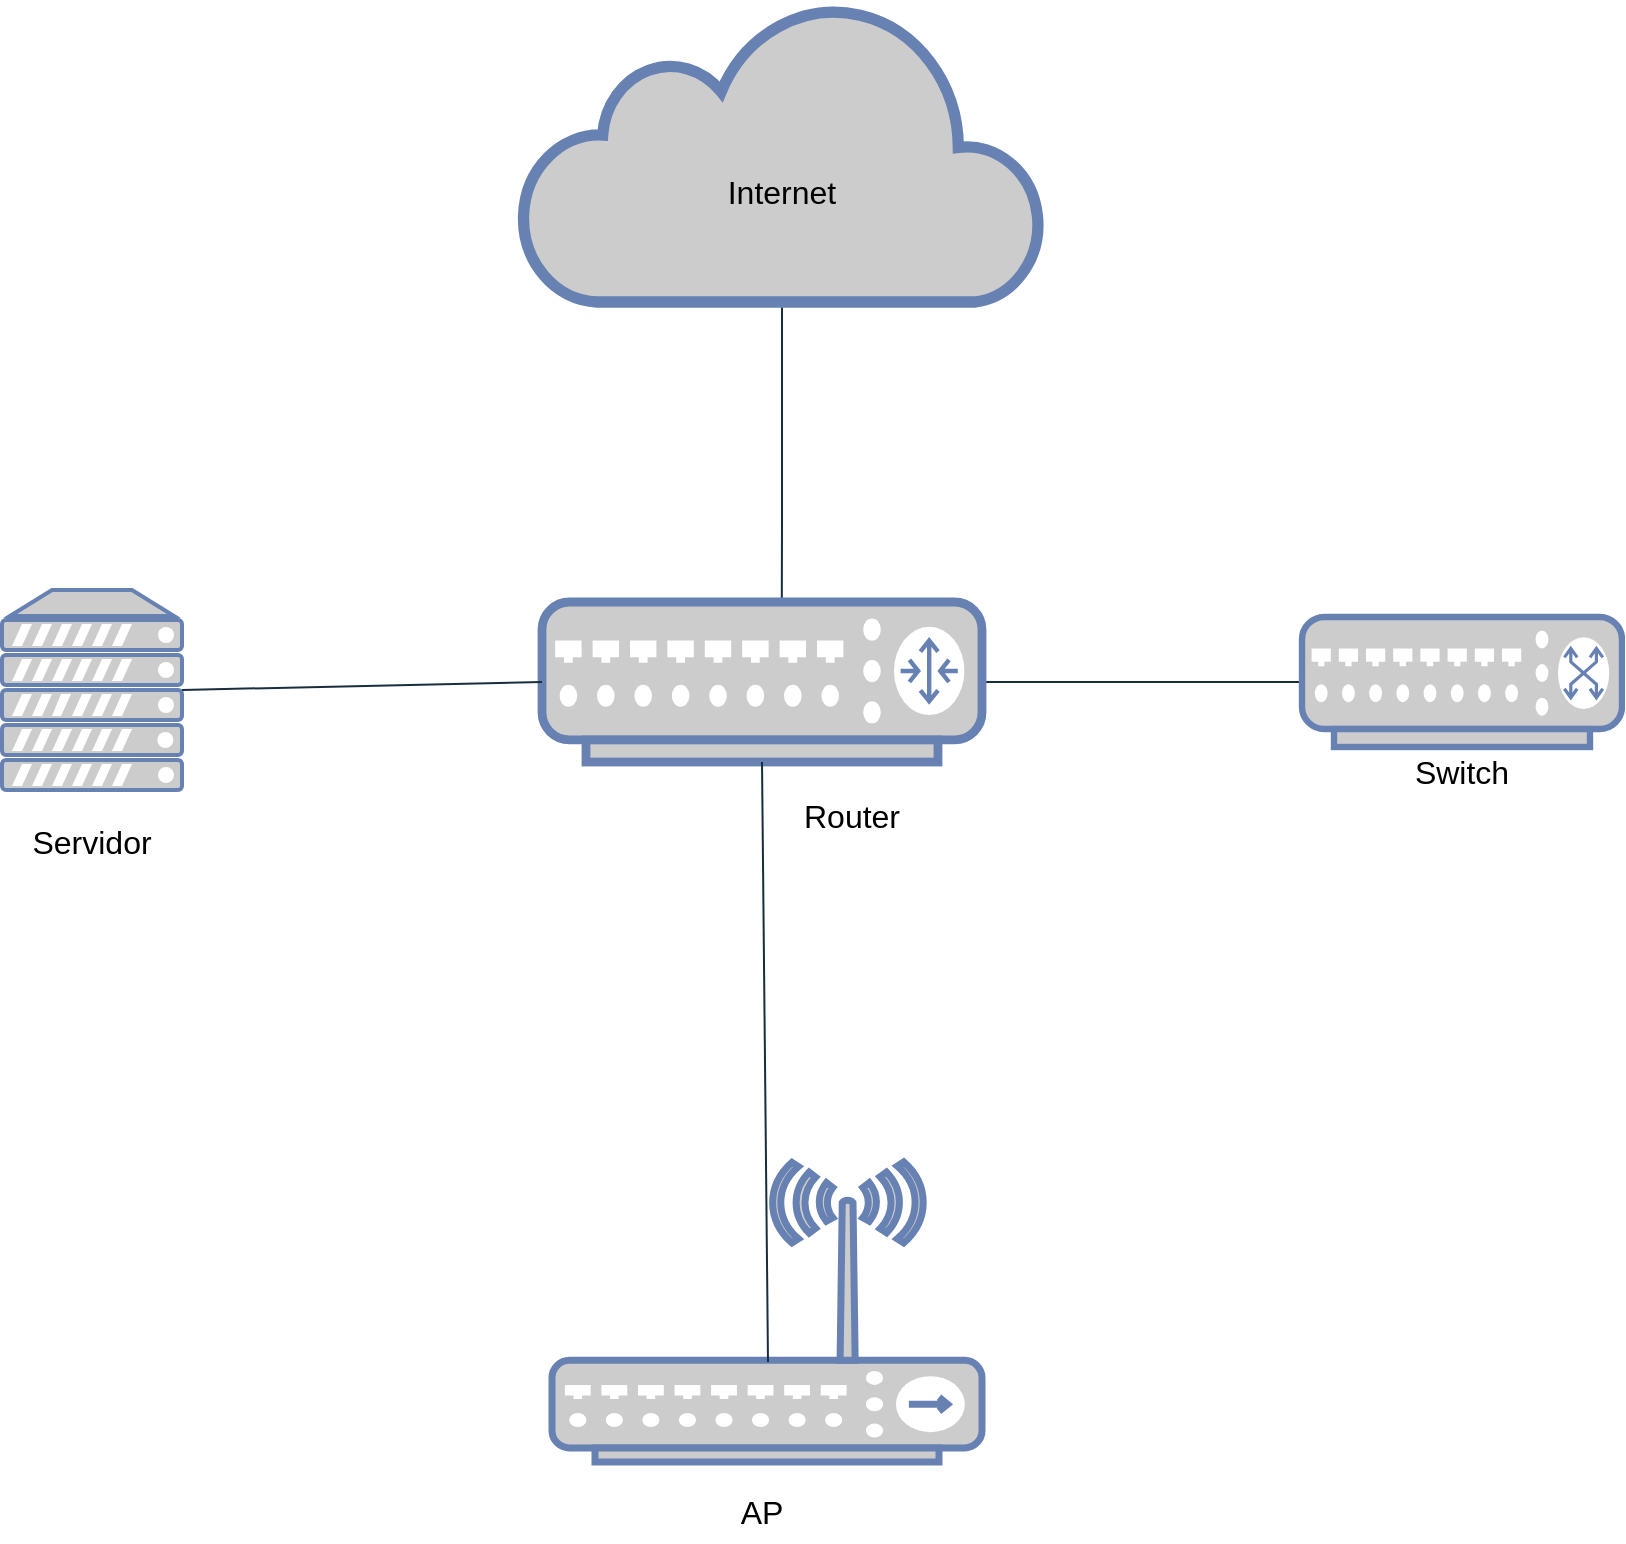 <mxfile version="24.7.7">
  <diagram id="1JJ-UvxjRfw-XplDersZ" name="Page-1">
    <mxGraphModel dx="1365" dy="791" grid="1" gridSize="10" guides="1" tooltips="1" connect="1" arrows="1" fold="1" page="1" pageScale="1" pageWidth="1169" pageHeight="827" math="0" shadow="0">
      <root>
        <mxCell id="0" />
        <mxCell id="1" parent="0" />
        <mxCell id="GdHHIwHBryNfU4gJc2sP-62" style="edgeStyle=none;rounded=0;orthogonalLoop=1;jettySize=auto;html=1;sourcePerimeterSpacing=10;endArrow=none;endFill=0;targetPerimeterSpacing=10;labelBackgroundColor=none;fontColor=default;strokeColor=#182E3E;exitX=0.5;exitY=1;exitDx=0;exitDy=0;exitPerimeter=0;entryX=0.545;entryY=0;entryDx=0;entryDy=0;entryPerimeter=0;" parent="1" source="i--9-TYG0iBbZ-GK-cEJ-16" edge="1" target="i--9-TYG0iBbZ-GK-cEJ-14">
          <mxGeometry relative="1" as="geometry">
            <mxPoint x="550" y="285" as="targetPoint" />
            <mxPoint x="549.995" y="230" as="sourcePoint" />
            <Array as="points">
              <mxPoint x="550" y="280" />
            </Array>
          </mxGeometry>
        </mxCell>
        <mxCell id="GdHHIwHBryNfU4gJc2sP-48" style="edgeStyle=none;rounded=0;orthogonalLoop=1;jettySize=auto;html=1;endArrow=none;endFill=0;sourcePerimeterSpacing=10;targetPerimeterSpacing=10;labelBackgroundColor=none;fontColor=default;strokeColor=#182E3E;exitX=0;exitY=0.5;exitDx=0;exitDy=0;exitPerimeter=0;entryX=1;entryY=0.5;entryDx=0;entryDy=0;entryPerimeter=0;" parent="1" source="i--9-TYG0iBbZ-GK-cEJ-17" target="i--9-TYG0iBbZ-GK-cEJ-14" edge="1">
          <mxGeometry relative="1" as="geometry">
            <mxPoint x="779.995" y="469.999" as="sourcePoint" />
            <mxPoint x="670" y="353" as="targetPoint" />
            <Array as="points">
              <mxPoint x="740" y="360" />
            </Array>
          </mxGeometry>
        </mxCell>
        <mxCell id="i--9-TYG0iBbZ-GK-cEJ-14" value="" style="fontColor=#0066CC;verticalAlign=top;verticalLabelPosition=bottom;labelPosition=center;align=center;html=1;outlineConnect=0;fillColor=#CCCCCC;strokeColor=#6881B3;gradientColor=none;gradientDirection=north;strokeWidth=2;shape=mxgraph.networks.router;" vertex="1" parent="1">
          <mxGeometry x="430" y="320" width="220" height="80" as="geometry" />
        </mxCell>
        <mxCell id="i--9-TYG0iBbZ-GK-cEJ-16" value="" style="html=1;outlineConnect=0;fillColor=#CCCCCC;strokeColor=#6881B3;gradientColor=none;gradientDirection=north;strokeWidth=2;shape=mxgraph.networks.cloud;fontColor=#ffffff;" vertex="1" parent="1">
          <mxGeometry x="420" y="20" width="260" height="150" as="geometry" />
        </mxCell>
        <mxCell id="i--9-TYG0iBbZ-GK-cEJ-17" value="" style="fontColor=#0066CC;verticalAlign=top;verticalLabelPosition=bottom;labelPosition=center;align=center;html=1;outlineConnect=0;fillColor=#CCCCCC;strokeColor=#6881B3;gradientColor=none;gradientDirection=north;strokeWidth=2;shape=mxgraph.networks.switch;" vertex="1" parent="1">
          <mxGeometry x="810" y="327.5" width="160" height="65" as="geometry" />
        </mxCell>
        <mxCell id="i--9-TYG0iBbZ-GK-cEJ-22" value="" style="fontColor=#0066CC;verticalAlign=top;verticalLabelPosition=bottom;labelPosition=center;align=center;html=1;outlineConnect=0;fillColor=#CCCCCC;strokeColor=#6881B3;gradientColor=none;gradientDirection=north;strokeWidth=2;shape=mxgraph.networks.server;" vertex="1" parent="1">
          <mxGeometry x="160" y="314" width="90" height="100" as="geometry" />
        </mxCell>
        <mxCell id="i--9-TYG0iBbZ-GK-cEJ-23" value="" style="fontColor=#0066CC;verticalAlign=top;verticalLabelPosition=bottom;labelPosition=center;align=center;html=1;outlineConnect=0;fillColor=#CCCCCC;strokeColor=#6881B3;gradientColor=none;gradientDirection=north;strokeWidth=2;shape=mxgraph.networks.wireless_hub;" vertex="1" parent="1">
          <mxGeometry x="435" y="600" width="215" height="150" as="geometry" />
        </mxCell>
        <mxCell id="i--9-TYG0iBbZ-GK-cEJ-25" style="edgeStyle=none;rounded=0;orthogonalLoop=1;jettySize=auto;html=1;endArrow=none;endFill=0;sourcePerimeterSpacing=10;targetPerimeterSpacing=10;labelBackgroundColor=none;fontColor=default;strokeColor=#182E3E;exitX=0.5;exitY=1;exitDx=0;exitDy=0;exitPerimeter=0;" edge="1" parent="1" source="i--9-TYG0iBbZ-GK-cEJ-14">
          <mxGeometry relative="1" as="geometry">
            <mxPoint x="910" y="650" as="sourcePoint" />
            <mxPoint x="543" y="700" as="targetPoint" />
            <Array as="points" />
          </mxGeometry>
        </mxCell>
        <mxCell id="i--9-TYG0iBbZ-GK-cEJ-26" style="edgeStyle=none;rounded=0;orthogonalLoop=1;jettySize=auto;html=1;endArrow=none;endFill=0;sourcePerimeterSpacing=10;targetPerimeterSpacing=10;labelBackgroundColor=none;fontColor=default;strokeColor=#182E3E;exitX=1;exitY=0.5;exitDx=0;exitDy=0;exitPerimeter=0;entryX=0;entryY=0.5;entryDx=0;entryDy=0;entryPerimeter=0;" edge="1" parent="1" source="i--9-TYG0iBbZ-GK-cEJ-22" target="i--9-TYG0iBbZ-GK-cEJ-14">
          <mxGeometry relative="1" as="geometry">
            <mxPoint x="820" y="363" as="sourcePoint" />
            <mxPoint x="440" y="370" as="targetPoint" />
            <Array as="points" />
          </mxGeometry>
        </mxCell>
        <mxCell id="i--9-TYG0iBbZ-GK-cEJ-27" value="Router" style="text;strokeColor=none;fillColor=none;html=1;align=center;verticalAlign=middle;whiteSpace=wrap;rounded=0;fontSize=16;" vertex="1" parent="1">
          <mxGeometry x="560" y="414" width="50" height="26" as="geometry" />
        </mxCell>
        <mxCell id="i--9-TYG0iBbZ-GK-cEJ-28" value="Switch" style="text;strokeColor=none;fillColor=none;html=1;align=center;verticalAlign=middle;whiteSpace=wrap;rounded=0;fontSize=16;" vertex="1" parent="1">
          <mxGeometry x="850" y="385" width="80" height="40" as="geometry" />
        </mxCell>
        <mxCell id="i--9-TYG0iBbZ-GK-cEJ-29" value="AP" style="text;strokeColor=none;fillColor=none;html=1;align=center;verticalAlign=middle;whiteSpace=wrap;rounded=0;fontSize=16;" vertex="1" parent="1">
          <mxGeometry x="500" y="760" width="80" height="30" as="geometry" />
        </mxCell>
        <mxCell id="i--9-TYG0iBbZ-GK-cEJ-30" value="Servidor" style="text;strokeColor=none;fillColor=none;html=1;align=center;verticalAlign=middle;whiteSpace=wrap;rounded=0;fontSize=16;" vertex="1" parent="1">
          <mxGeometry x="175" y="425" width="60" height="30" as="geometry" />
        </mxCell>
        <mxCell id="i--9-TYG0iBbZ-GK-cEJ-31" value="Internet" style="text;strokeColor=none;fillColor=none;html=1;align=center;verticalAlign=middle;whiteSpace=wrap;rounded=0;fontSize=16;" vertex="1" parent="1">
          <mxGeometry x="520" y="100" width="60" height="30" as="geometry" />
        </mxCell>
      </root>
    </mxGraphModel>
  </diagram>
</mxfile>
